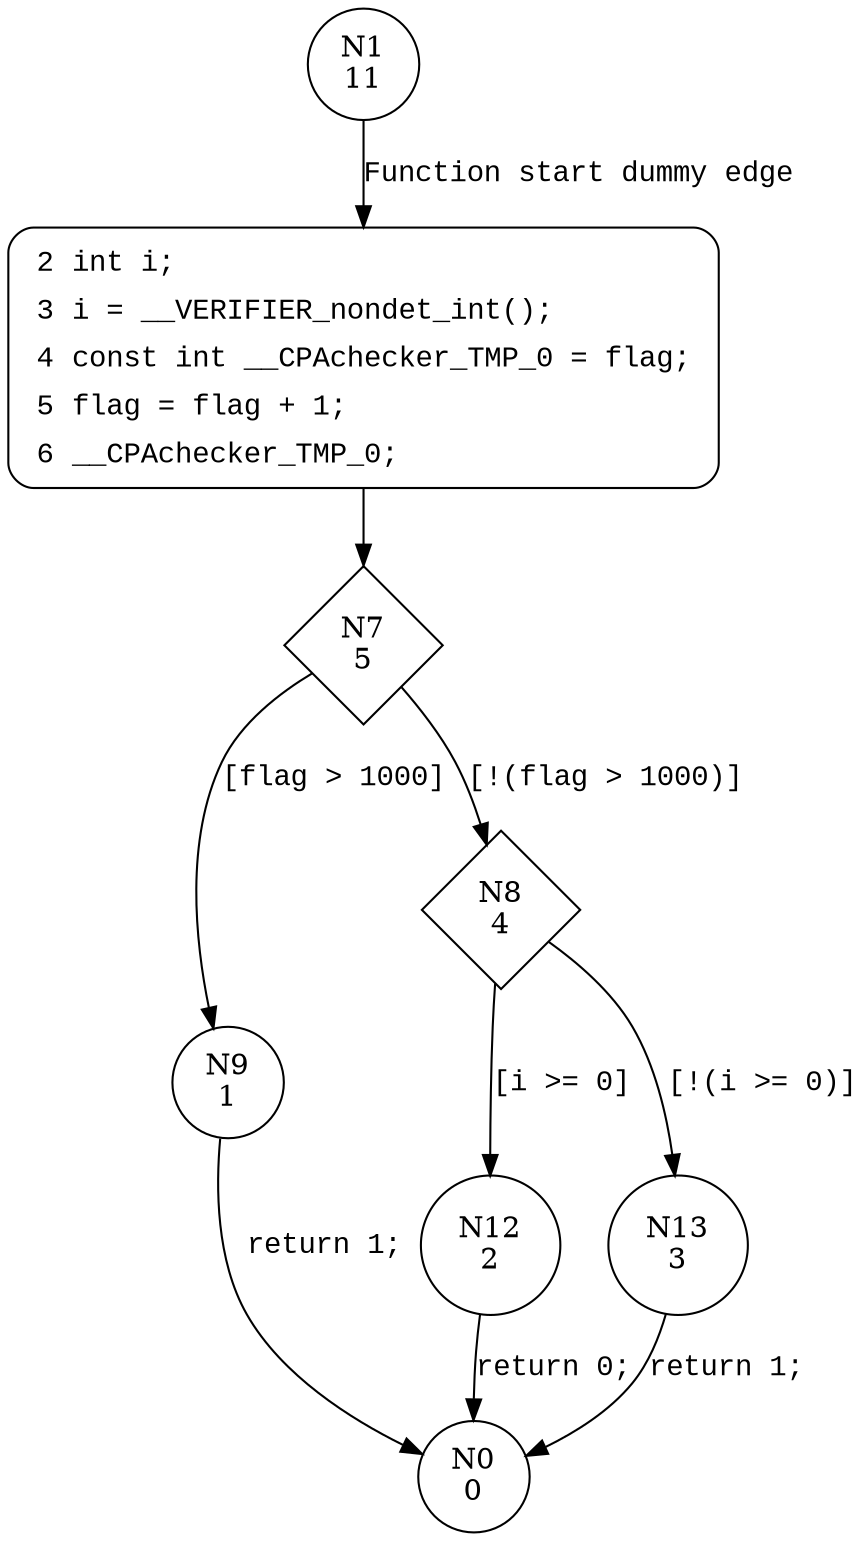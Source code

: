 digraph mdb_cursor_get {
1 [shape="circle" label="N1\n11"]
2 [shape="circle" label="N2\n10"]
7 [shape="diamond" label="N7\n5"]
9 [shape="circle" label="N9\n1"]
8 [shape="diamond" label="N8\n4"]
12 [shape="circle" label="N12\n2"]
13 [shape="circle" label="N13\n3"]
0 [shape="circle" label="N0\n0"]
2 [style="filled,bold" penwidth="1" fillcolor="white" fontname="Courier New" shape="Mrecord" label=<<table border="0" cellborder="0" cellpadding="3" bgcolor="white"><tr><td align="right">2</td><td align="left">int i;</td></tr><tr><td align="right">3</td><td align="left">i = __VERIFIER_nondet_int();</td></tr><tr><td align="right">4</td><td align="left">const int __CPAchecker_TMP_0 = flag;</td></tr><tr><td align="right">5</td><td align="left">flag = flag + 1;</td></tr><tr><td align="right">6</td><td align="left">__CPAchecker_TMP_0;</td></tr></table>>]
2 -> 7[label=""]
1 -> 2 [label="Function start dummy edge" fontname="Courier New"]
7 -> 9 [label="[flag > 1000]" fontname="Courier New"]
7 -> 8 [label="[!(flag > 1000)]" fontname="Courier New"]
8 -> 12 [label="[i >= 0]" fontname="Courier New"]
8 -> 13 [label="[!(i >= 0)]" fontname="Courier New"]
12 -> 0 [label="return 0;" fontname="Courier New"]
13 -> 0 [label="return 1;" fontname="Courier New"]
9 -> 0 [label="return 1;" fontname="Courier New"]
}